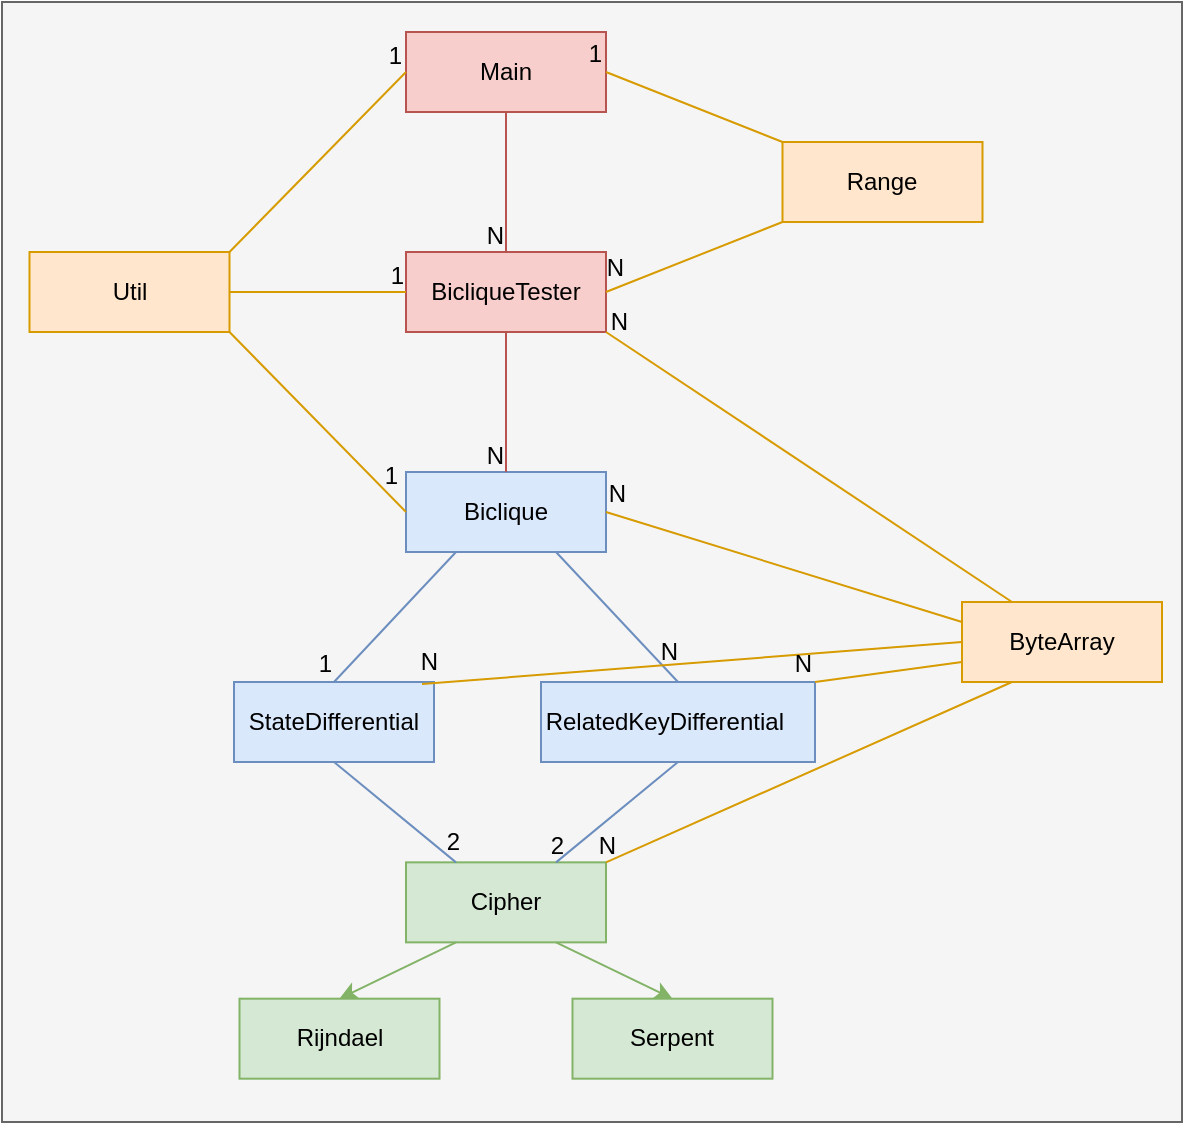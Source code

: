 <mxfile version="23.0.2" type="device">
  <diagram name="Página-1" id="gKUBRUiSrU-fjvPN4aiq">
    <mxGraphModel dx="2261" dy="787" grid="1" gridSize="10" guides="1" tooltips="1" connect="1" arrows="1" fold="1" page="1" pageScale="1" pageWidth="827" pageHeight="1169" math="0" shadow="0">
      <root>
        <mxCell id="0" />
        <mxCell id="1" parent="0" />
        <mxCell id="7daAw42OlFvF_8vheEPW-111" value="" style="whiteSpace=wrap;html=1;fillColor=#f5f5f5;strokeColor=#666666;fontColor=#333333;" parent="1" vertex="1">
          <mxGeometry x="-660" y="320" width="590" height="560" as="geometry" />
        </mxCell>
        <mxCell id="7daAw42OlFvF_8vheEPW-51" value="Util" style="whiteSpace=wrap;html=1;align=center;fillColor=#ffe6cc;strokeColor=#d79b00;" parent="1" vertex="1">
          <mxGeometry x="-646.25" y="445" width="100" height="40" as="geometry" />
        </mxCell>
        <mxCell id="7daAw42OlFvF_8vheEPW-53" value="Cipher" style="whiteSpace=wrap;html=1;align=center;fillColor=#d5e8d4;strokeColor=#82b366;" parent="1" vertex="1">
          <mxGeometry x="-458" y="750.18" width="100" height="40" as="geometry" />
        </mxCell>
        <mxCell id="7daAw42OlFvF_8vheEPW-54" value="ByteArray" style="whiteSpace=wrap;html=1;align=center;fillColor=#ffe6cc;strokeColor=#d79b00;" parent="1" vertex="1">
          <mxGeometry x="-180" y="620" width="100" height="40" as="geometry" />
        </mxCell>
        <mxCell id="7daAw42OlFvF_8vheEPW-55" value="StateDifferential" style="whiteSpace=wrap;html=1;align=center;fillColor=#dae8fc;strokeColor=#6c8ebf;" parent="1" vertex="1">
          <mxGeometry x="-544" y="660" width="100" height="40" as="geometry" />
        </mxCell>
        <mxCell id="7daAw42OlFvF_8vheEPW-56" value="RelatedKeyDifferential&lt;span style=&quot;white-space: pre;&quot;&gt;&#x9;&lt;/span&gt;" style="whiteSpace=wrap;html=1;align=center;fillColor=#dae8fc;strokeColor=#6c8ebf;" parent="1" vertex="1">
          <mxGeometry x="-390.5" y="660" width="137" height="40" as="geometry" />
        </mxCell>
        <mxCell id="7daAw42OlFvF_8vheEPW-57" value="Biclique" style="whiteSpace=wrap;html=1;align=center;fillColor=#dae8fc;strokeColor=#6c8ebf;" parent="1" vertex="1">
          <mxGeometry x="-458" y="555" width="100" height="40" as="geometry" />
        </mxCell>
        <mxCell id="7daAw42OlFvF_8vheEPW-63" value="" style="endArrow=none;html=1;rounded=0;exitX=0.75;exitY=1;exitDx=0;exitDy=0;entryX=0.5;entryY=0;entryDx=0;entryDy=0;fillColor=#dae8fc;strokeColor=#6c8ebf;" parent="1" source="7daAw42OlFvF_8vheEPW-57" target="7daAw42OlFvF_8vheEPW-56" edge="1">
          <mxGeometry relative="1" as="geometry">
            <mxPoint x="-338" y="505" as="sourcePoint" />
            <mxPoint x="-188" y="504.66" as="targetPoint" />
          </mxGeometry>
        </mxCell>
        <mxCell id="7daAw42OlFvF_8vheEPW-64" value="N" style="resizable=0;html=1;whiteSpace=wrap;align=right;verticalAlign=bottom;" parent="7daAw42OlFvF_8vheEPW-63" connectable="0" vertex="1">
          <mxGeometry x="1" relative="1" as="geometry">
            <mxPoint x="2" y="-6" as="offset" />
          </mxGeometry>
        </mxCell>
        <mxCell id="7daAw42OlFvF_8vheEPW-66" value="" style="endArrow=none;html=1;rounded=0;exitX=0.25;exitY=1;exitDx=0;exitDy=0;entryX=0.5;entryY=0;entryDx=0;entryDy=0;fillColor=#dae8fc;strokeColor=#6c8ebf;" parent="1" source="7daAw42OlFvF_8vheEPW-57" target="7daAw42OlFvF_8vheEPW-55" edge="1">
          <mxGeometry relative="1" as="geometry">
            <mxPoint x="-158" y="675" as="sourcePoint" />
            <mxPoint x="2" y="675" as="targetPoint" />
          </mxGeometry>
        </mxCell>
        <mxCell id="7daAw42OlFvF_8vheEPW-67" value="1" style="resizable=0;html=1;whiteSpace=wrap;align=right;verticalAlign=bottom;" parent="7daAw42OlFvF_8vheEPW-66" connectable="0" vertex="1">
          <mxGeometry x="1" relative="1" as="geometry" />
        </mxCell>
        <mxCell id="7daAw42OlFvF_8vheEPW-72" value="" style="endArrow=none;html=1;rounded=0;entryX=0.75;entryY=0;entryDx=0;entryDy=0;fillColor=#dae8fc;strokeColor=#6c8ebf;exitX=0.5;exitY=1;exitDx=0;exitDy=0;" parent="1" source="7daAw42OlFvF_8vheEPW-56" target="7daAw42OlFvF_8vheEPW-53" edge="1">
          <mxGeometry relative="1" as="geometry">
            <mxPoint x="-378" y="695" as="sourcePoint" />
            <mxPoint x="-138" y="655" as="targetPoint" />
          </mxGeometry>
        </mxCell>
        <mxCell id="7daAw42OlFvF_8vheEPW-73" value="2" style="resizable=0;html=1;whiteSpace=wrap;align=right;verticalAlign=bottom;" parent="7daAw42OlFvF_8vheEPW-72" connectable="0" vertex="1">
          <mxGeometry x="1" relative="1" as="geometry">
            <mxPoint x="6" as="offset" />
          </mxGeometry>
        </mxCell>
        <mxCell id="7daAw42OlFvF_8vheEPW-74" value="" style="endArrow=none;html=1;rounded=0;exitX=0.5;exitY=1;exitDx=0;exitDy=0;entryX=0.25;entryY=0;entryDx=0;entryDy=0;fillColor=#dae8fc;strokeColor=#6c8ebf;" parent="1" source="7daAw42OlFvF_8vheEPW-55" target="7daAw42OlFvF_8vheEPW-53" edge="1">
          <mxGeometry relative="1" as="geometry">
            <mxPoint x="-246.25" y="681.84" as="sourcePoint" />
            <mxPoint x="-86.25" y="681.84" as="targetPoint" />
          </mxGeometry>
        </mxCell>
        <mxCell id="7daAw42OlFvF_8vheEPW-75" value="2" style="resizable=0;html=1;whiteSpace=wrap;align=right;verticalAlign=bottom;" parent="7daAw42OlFvF_8vheEPW-74" connectable="0" vertex="1">
          <mxGeometry x="1" relative="1" as="geometry">
            <mxPoint x="3" y="-2" as="offset" />
          </mxGeometry>
        </mxCell>
        <mxCell id="7daAw42OlFvF_8vheEPW-77" value="BicliqueTester" style="whiteSpace=wrap;html=1;align=center;fillColor=#f8cecc;strokeColor=#b85450;" parent="1" vertex="1">
          <mxGeometry x="-458" y="445" width="100" height="40" as="geometry" />
        </mxCell>
        <mxCell id="7daAw42OlFvF_8vheEPW-78" value="Main" style="whiteSpace=wrap;html=1;align=center;fillColor=#f8cecc;strokeColor=#b85450;" parent="1" vertex="1">
          <mxGeometry x="-458" y="335" width="100" height="40" as="geometry" />
        </mxCell>
        <mxCell id="7daAw42OlFvF_8vheEPW-79" value="" style="endArrow=none;html=1;rounded=0;exitX=0.5;exitY=1;exitDx=0;exitDy=0;entryX=0.5;entryY=0;entryDx=0;entryDy=0;fillColor=#f8cecc;strokeColor=#b85450;" parent="1" source="7daAw42OlFvF_8vheEPW-78" target="7daAw42OlFvF_8vheEPW-77" edge="1">
          <mxGeometry relative="1" as="geometry">
            <mxPoint x="-508" y="205" as="sourcePoint" />
            <mxPoint x="-408" y="205" as="targetPoint" />
          </mxGeometry>
        </mxCell>
        <mxCell id="7daAw42OlFvF_8vheEPW-80" value="N" style="resizable=0;html=1;whiteSpace=wrap;align=right;verticalAlign=bottom;" parent="7daAw42OlFvF_8vheEPW-79" connectable="0" vertex="1">
          <mxGeometry x="1" relative="1" as="geometry" />
        </mxCell>
        <mxCell id="7daAw42OlFvF_8vheEPW-92" value="" style="endArrow=none;html=1;rounded=0;exitX=0.5;exitY=1;exitDx=0;exitDy=0;entryX=0.5;entryY=0;entryDx=0;entryDy=0;fillColor=#f8cecc;strokeColor=#b85450;" parent="1" source="7daAw42OlFvF_8vheEPW-77" target="7daAw42OlFvF_8vheEPW-57" edge="1">
          <mxGeometry relative="1" as="geometry">
            <mxPoint x="-318" y="545" as="sourcePoint" />
            <mxPoint x="-158" y="545" as="targetPoint" />
          </mxGeometry>
        </mxCell>
        <mxCell id="7daAw42OlFvF_8vheEPW-93" value="N" style="resizable=0;html=1;whiteSpace=wrap;align=right;verticalAlign=bottom;" parent="7daAw42OlFvF_8vheEPW-92" connectable="0" vertex="1">
          <mxGeometry x="1" relative="1" as="geometry" />
        </mxCell>
        <mxCell id="7daAw42OlFvF_8vheEPW-98" value="" style="endArrow=none;html=1;rounded=0;exitX=1;exitY=1;exitDx=0;exitDy=0;entryX=0;entryY=0.5;entryDx=0;entryDy=0;fillColor=#ffe6cc;strokeColor=#d79b00;" parent="1" source="7daAw42OlFvF_8vheEPW-51" target="7daAw42OlFvF_8vheEPW-57" edge="1">
          <mxGeometry relative="1" as="geometry">
            <mxPoint x="-318" y="545" as="sourcePoint" />
            <mxPoint x="-158" y="545" as="targetPoint" />
          </mxGeometry>
        </mxCell>
        <mxCell id="7daAw42OlFvF_8vheEPW-99" value="1" style="resizable=0;html=1;whiteSpace=wrap;align=right;verticalAlign=bottom;" parent="7daAw42OlFvF_8vheEPW-98" connectable="0" vertex="1">
          <mxGeometry x="1" relative="1" as="geometry">
            <mxPoint x="-2" y="-9" as="offset" />
          </mxGeometry>
        </mxCell>
        <mxCell id="7daAw42OlFvF_8vheEPW-100" value="" style="endArrow=none;html=1;rounded=0;exitX=1;exitY=0.5;exitDx=0;exitDy=0;entryX=0;entryY=0.5;entryDx=0;entryDy=0;fillColor=#ffe6cc;strokeColor=#d79b00;" parent="1" source="7daAw42OlFvF_8vheEPW-51" target="7daAw42OlFvF_8vheEPW-77" edge="1">
          <mxGeometry relative="1" as="geometry">
            <mxPoint x="-318" y="545" as="sourcePoint" />
            <mxPoint x="-158" y="545" as="targetPoint" />
          </mxGeometry>
        </mxCell>
        <mxCell id="7daAw42OlFvF_8vheEPW-101" value="1" style="resizable=0;html=1;whiteSpace=wrap;align=right;verticalAlign=bottom;" parent="7daAw42OlFvF_8vheEPW-100" connectable="0" vertex="1">
          <mxGeometry x="1" relative="1" as="geometry" />
        </mxCell>
        <mxCell id="7daAw42OlFvF_8vheEPW-102" value="" style="endArrow=none;html=1;rounded=0;exitX=1;exitY=0;exitDx=0;exitDy=0;entryX=0;entryY=0.5;entryDx=0;entryDy=0;fillColor=#ffe6cc;strokeColor=#d79b00;" parent="1" source="7daAw42OlFvF_8vheEPW-51" target="7daAw42OlFvF_8vheEPW-78" edge="1">
          <mxGeometry relative="1" as="geometry">
            <mxPoint x="-318" y="545" as="sourcePoint" />
            <mxPoint x="-158" y="545" as="targetPoint" />
          </mxGeometry>
        </mxCell>
        <mxCell id="7daAw42OlFvF_8vheEPW-103" value="1" style="resizable=0;html=1;whiteSpace=wrap;align=right;verticalAlign=bottom;" parent="7daAw42OlFvF_8vheEPW-102" connectable="0" vertex="1">
          <mxGeometry x="1" relative="1" as="geometry" />
        </mxCell>
        <mxCell id="7daAw42OlFvF_8vheEPW-104" value="Rijndael" style="whiteSpace=wrap;html=1;align=center;fillColor=#d5e8d4;strokeColor=#82b366;" parent="1" vertex="1">
          <mxGeometry x="-541.25" y="818.34" width="100" height="40" as="geometry" />
        </mxCell>
        <mxCell id="7daAw42OlFvF_8vheEPW-105" value="Serpent" style="whiteSpace=wrap;html=1;align=center;fillColor=#d5e8d4;strokeColor=#82b366;" parent="1" vertex="1">
          <mxGeometry x="-374.75" y="818.34" width="100" height="40" as="geometry" />
        </mxCell>
        <mxCell id="7daAw42OlFvF_8vheEPW-106" value="" style="endArrow=classic;html=1;rounded=0;exitX=0.25;exitY=1;exitDx=0;exitDy=0;entryX=0.5;entryY=0;entryDx=0;entryDy=0;fillColor=#d5e8d4;strokeColor=#82b366;" parent="1" source="7daAw42OlFvF_8vheEPW-53" target="7daAw42OlFvF_8vheEPW-104" edge="1">
          <mxGeometry width="50" height="50" relative="1" as="geometry">
            <mxPoint x="-608.25" y="775.18" as="sourcePoint" />
            <mxPoint x="-558.25" y="725.18" as="targetPoint" />
          </mxGeometry>
        </mxCell>
        <mxCell id="7daAw42OlFvF_8vheEPW-107" value="" style="endArrow=classic;html=1;rounded=0;entryX=0.5;entryY=0;entryDx=0;entryDy=0;exitX=0.75;exitY=1;exitDx=0;exitDy=0;fillColor=#d5e8d4;strokeColor=#82b366;" parent="1" source="7daAw42OlFvF_8vheEPW-53" target="7daAw42OlFvF_8vheEPW-105" edge="1">
          <mxGeometry width="50" height="50" relative="1" as="geometry">
            <mxPoint x="-608.25" y="775.18" as="sourcePoint" />
            <mxPoint x="-558.25" y="725.18" as="targetPoint" />
          </mxGeometry>
        </mxCell>
        <mxCell id="j37pGJd7Uj5yfGfqSnhW-1" value="Range" style="whiteSpace=wrap;html=1;align=center;fillColor=#ffe6cc;strokeColor=#d79b00;" parent="1" vertex="1">
          <mxGeometry x="-269.75" y="390" width="100" height="40" as="geometry" />
        </mxCell>
        <mxCell id="j37pGJd7Uj5yfGfqSnhW-2" value="" style="endArrow=none;html=1;rounded=0;exitX=0;exitY=0;exitDx=0;exitDy=0;fillColor=#ffe6cc;strokeColor=#d79b00;entryX=1;entryY=0.5;entryDx=0;entryDy=0;" parent="1" source="j37pGJd7Uj5yfGfqSnhW-1" target="7daAw42OlFvF_8vheEPW-78" edge="1">
          <mxGeometry relative="1" as="geometry">
            <mxPoint x="-561" y="510" as="sourcePoint" />
            <mxPoint x="-390" y="360" as="targetPoint" />
          </mxGeometry>
        </mxCell>
        <mxCell id="j37pGJd7Uj5yfGfqSnhW-3" value="1" style="resizable=0;html=1;whiteSpace=wrap;align=right;verticalAlign=bottom;" parent="j37pGJd7Uj5yfGfqSnhW-2" connectable="0" vertex="1">
          <mxGeometry x="1" relative="1" as="geometry" />
        </mxCell>
        <mxCell id="j37pGJd7Uj5yfGfqSnhW-4" value="" style="endArrow=none;html=1;rounded=0;entryX=1;entryY=0.5;entryDx=0;entryDy=0;fillColor=#ffe6cc;strokeColor=#d79b00;exitX=0;exitY=1;exitDx=0;exitDy=0;" parent="1" source="j37pGJd7Uj5yfGfqSnhW-1" target="7daAw42OlFvF_8vheEPW-77" edge="1">
          <mxGeometry relative="1" as="geometry">
            <mxPoint x="-551" y="520" as="sourcePoint" />
            <mxPoint x="-438" y="375" as="targetPoint" />
          </mxGeometry>
        </mxCell>
        <mxCell id="j37pGJd7Uj5yfGfqSnhW-5" value="N" style="resizable=0;html=1;whiteSpace=wrap;align=right;verticalAlign=bottom;" parent="j37pGJd7Uj5yfGfqSnhW-4" connectable="0" vertex="1">
          <mxGeometry x="1" relative="1" as="geometry">
            <mxPoint x="11" y="-4" as="offset" />
          </mxGeometry>
        </mxCell>
        <mxCell id="j37pGJd7Uj5yfGfqSnhW-6" value="" style="endArrow=none;html=1;rounded=0;entryX=1;entryY=1;entryDx=0;entryDy=0;fillColor=#ffe6cc;strokeColor=#d79b00;exitX=0.25;exitY=0;exitDx=0;exitDy=0;" parent="1" source="7daAw42OlFvF_8vheEPW-54" target="7daAw42OlFvF_8vheEPW-77" edge="1">
          <mxGeometry relative="1" as="geometry">
            <mxPoint x="-242" y="540" as="sourcePoint" />
            <mxPoint x="-330" y="575" as="targetPoint" />
          </mxGeometry>
        </mxCell>
        <mxCell id="j37pGJd7Uj5yfGfqSnhW-7" value="N" style="resizable=0;html=1;whiteSpace=wrap;align=right;verticalAlign=bottom;" parent="j37pGJd7Uj5yfGfqSnhW-6" connectable="0" vertex="1">
          <mxGeometry x="1" relative="1" as="geometry">
            <mxPoint x="13" y="4" as="offset" />
          </mxGeometry>
        </mxCell>
        <mxCell id="j37pGJd7Uj5yfGfqSnhW-8" value="" style="endArrow=none;html=1;rounded=0;entryX=1;entryY=0.5;entryDx=0;entryDy=0;fillColor=#ffe6cc;strokeColor=#d79b00;exitX=0;exitY=0.25;exitDx=0;exitDy=0;" parent="1" source="7daAw42OlFvF_8vheEPW-54" target="7daAw42OlFvF_8vheEPW-57" edge="1">
          <mxGeometry relative="1" as="geometry">
            <mxPoint x="-250" y="450" as="sourcePoint" />
            <mxPoint x="-338" y="485" as="targetPoint" />
          </mxGeometry>
        </mxCell>
        <mxCell id="j37pGJd7Uj5yfGfqSnhW-9" value="N" style="resizable=0;html=1;whiteSpace=wrap;align=right;verticalAlign=bottom;" parent="j37pGJd7Uj5yfGfqSnhW-8" connectable="0" vertex="1">
          <mxGeometry x="1" relative="1" as="geometry">
            <mxPoint x="12" as="offset" />
          </mxGeometry>
        </mxCell>
        <mxCell id="j37pGJd7Uj5yfGfqSnhW-10" value="" style="endArrow=none;html=1;rounded=0;entryX=0.94;entryY=0.025;entryDx=0;entryDy=0;fillColor=#ffe6cc;strokeColor=#d79b00;exitX=0;exitY=0.5;exitDx=0;exitDy=0;entryPerimeter=0;" parent="1" source="7daAw42OlFvF_8vheEPW-54" target="7daAw42OlFvF_8vheEPW-55" edge="1">
          <mxGeometry relative="1" as="geometry">
            <mxPoint x="-240" y="460" as="sourcePoint" />
            <mxPoint x="-328" y="495" as="targetPoint" />
          </mxGeometry>
        </mxCell>
        <mxCell id="j37pGJd7Uj5yfGfqSnhW-11" value="N" style="resizable=0;html=1;whiteSpace=wrap;align=right;verticalAlign=bottom;" parent="j37pGJd7Uj5yfGfqSnhW-10" connectable="0" vertex="1">
          <mxGeometry x="1" relative="1" as="geometry">
            <mxPoint x="10" y="-3" as="offset" />
          </mxGeometry>
        </mxCell>
        <mxCell id="j37pGJd7Uj5yfGfqSnhW-12" value="" style="endArrow=none;html=1;rounded=0;entryX=1;entryY=0;entryDx=0;entryDy=0;fillColor=#ffe6cc;strokeColor=#d79b00;exitX=0.25;exitY=1;exitDx=0;exitDy=0;" parent="1" source="7daAw42OlFvF_8vheEPW-54" target="7daAw42OlFvF_8vheEPW-53" edge="1">
          <mxGeometry relative="1" as="geometry">
            <mxPoint x="-230" y="470" as="sourcePoint" />
            <mxPoint x="-318" y="505" as="targetPoint" />
          </mxGeometry>
        </mxCell>
        <mxCell id="j37pGJd7Uj5yfGfqSnhW-13" value="N" style="resizable=0;html=1;whiteSpace=wrap;align=right;verticalAlign=bottom;" parent="j37pGJd7Uj5yfGfqSnhW-12" connectable="0" vertex="1">
          <mxGeometry x="1" relative="1" as="geometry">
            <mxPoint x="6" as="offset" />
          </mxGeometry>
        </mxCell>
        <mxCell id="j37pGJd7Uj5yfGfqSnhW-14" value="" style="endArrow=none;html=1;rounded=0;entryX=1;entryY=0;entryDx=0;entryDy=0;fillColor=#ffe6cc;strokeColor=#d79b00;exitX=0;exitY=0.75;exitDx=0;exitDy=0;" parent="1" source="7daAw42OlFvF_8vheEPW-54" target="7daAw42OlFvF_8vheEPW-56" edge="1">
          <mxGeometry relative="1" as="geometry">
            <mxPoint x="-220" y="480" as="sourcePoint" />
            <mxPoint x="-308" y="515" as="targetPoint" />
          </mxGeometry>
        </mxCell>
        <mxCell id="j37pGJd7Uj5yfGfqSnhW-15" value="N" style="resizable=0;html=1;whiteSpace=wrap;align=right;verticalAlign=bottom;" parent="j37pGJd7Uj5yfGfqSnhW-14" connectable="0" vertex="1">
          <mxGeometry x="1" relative="1" as="geometry" />
        </mxCell>
        <mxCell id="0GXIjJzsjxUH58LTbjOP-1" style="edgeStyle=orthogonalEdgeStyle;rounded=0;orthogonalLoop=1;jettySize=auto;html=1;exitX=0.5;exitY=1;exitDx=0;exitDy=0;" edge="1" parent="1" source="7daAw42OlFvF_8vheEPW-111" target="7daAw42OlFvF_8vheEPW-111">
          <mxGeometry relative="1" as="geometry" />
        </mxCell>
      </root>
    </mxGraphModel>
  </diagram>
</mxfile>
